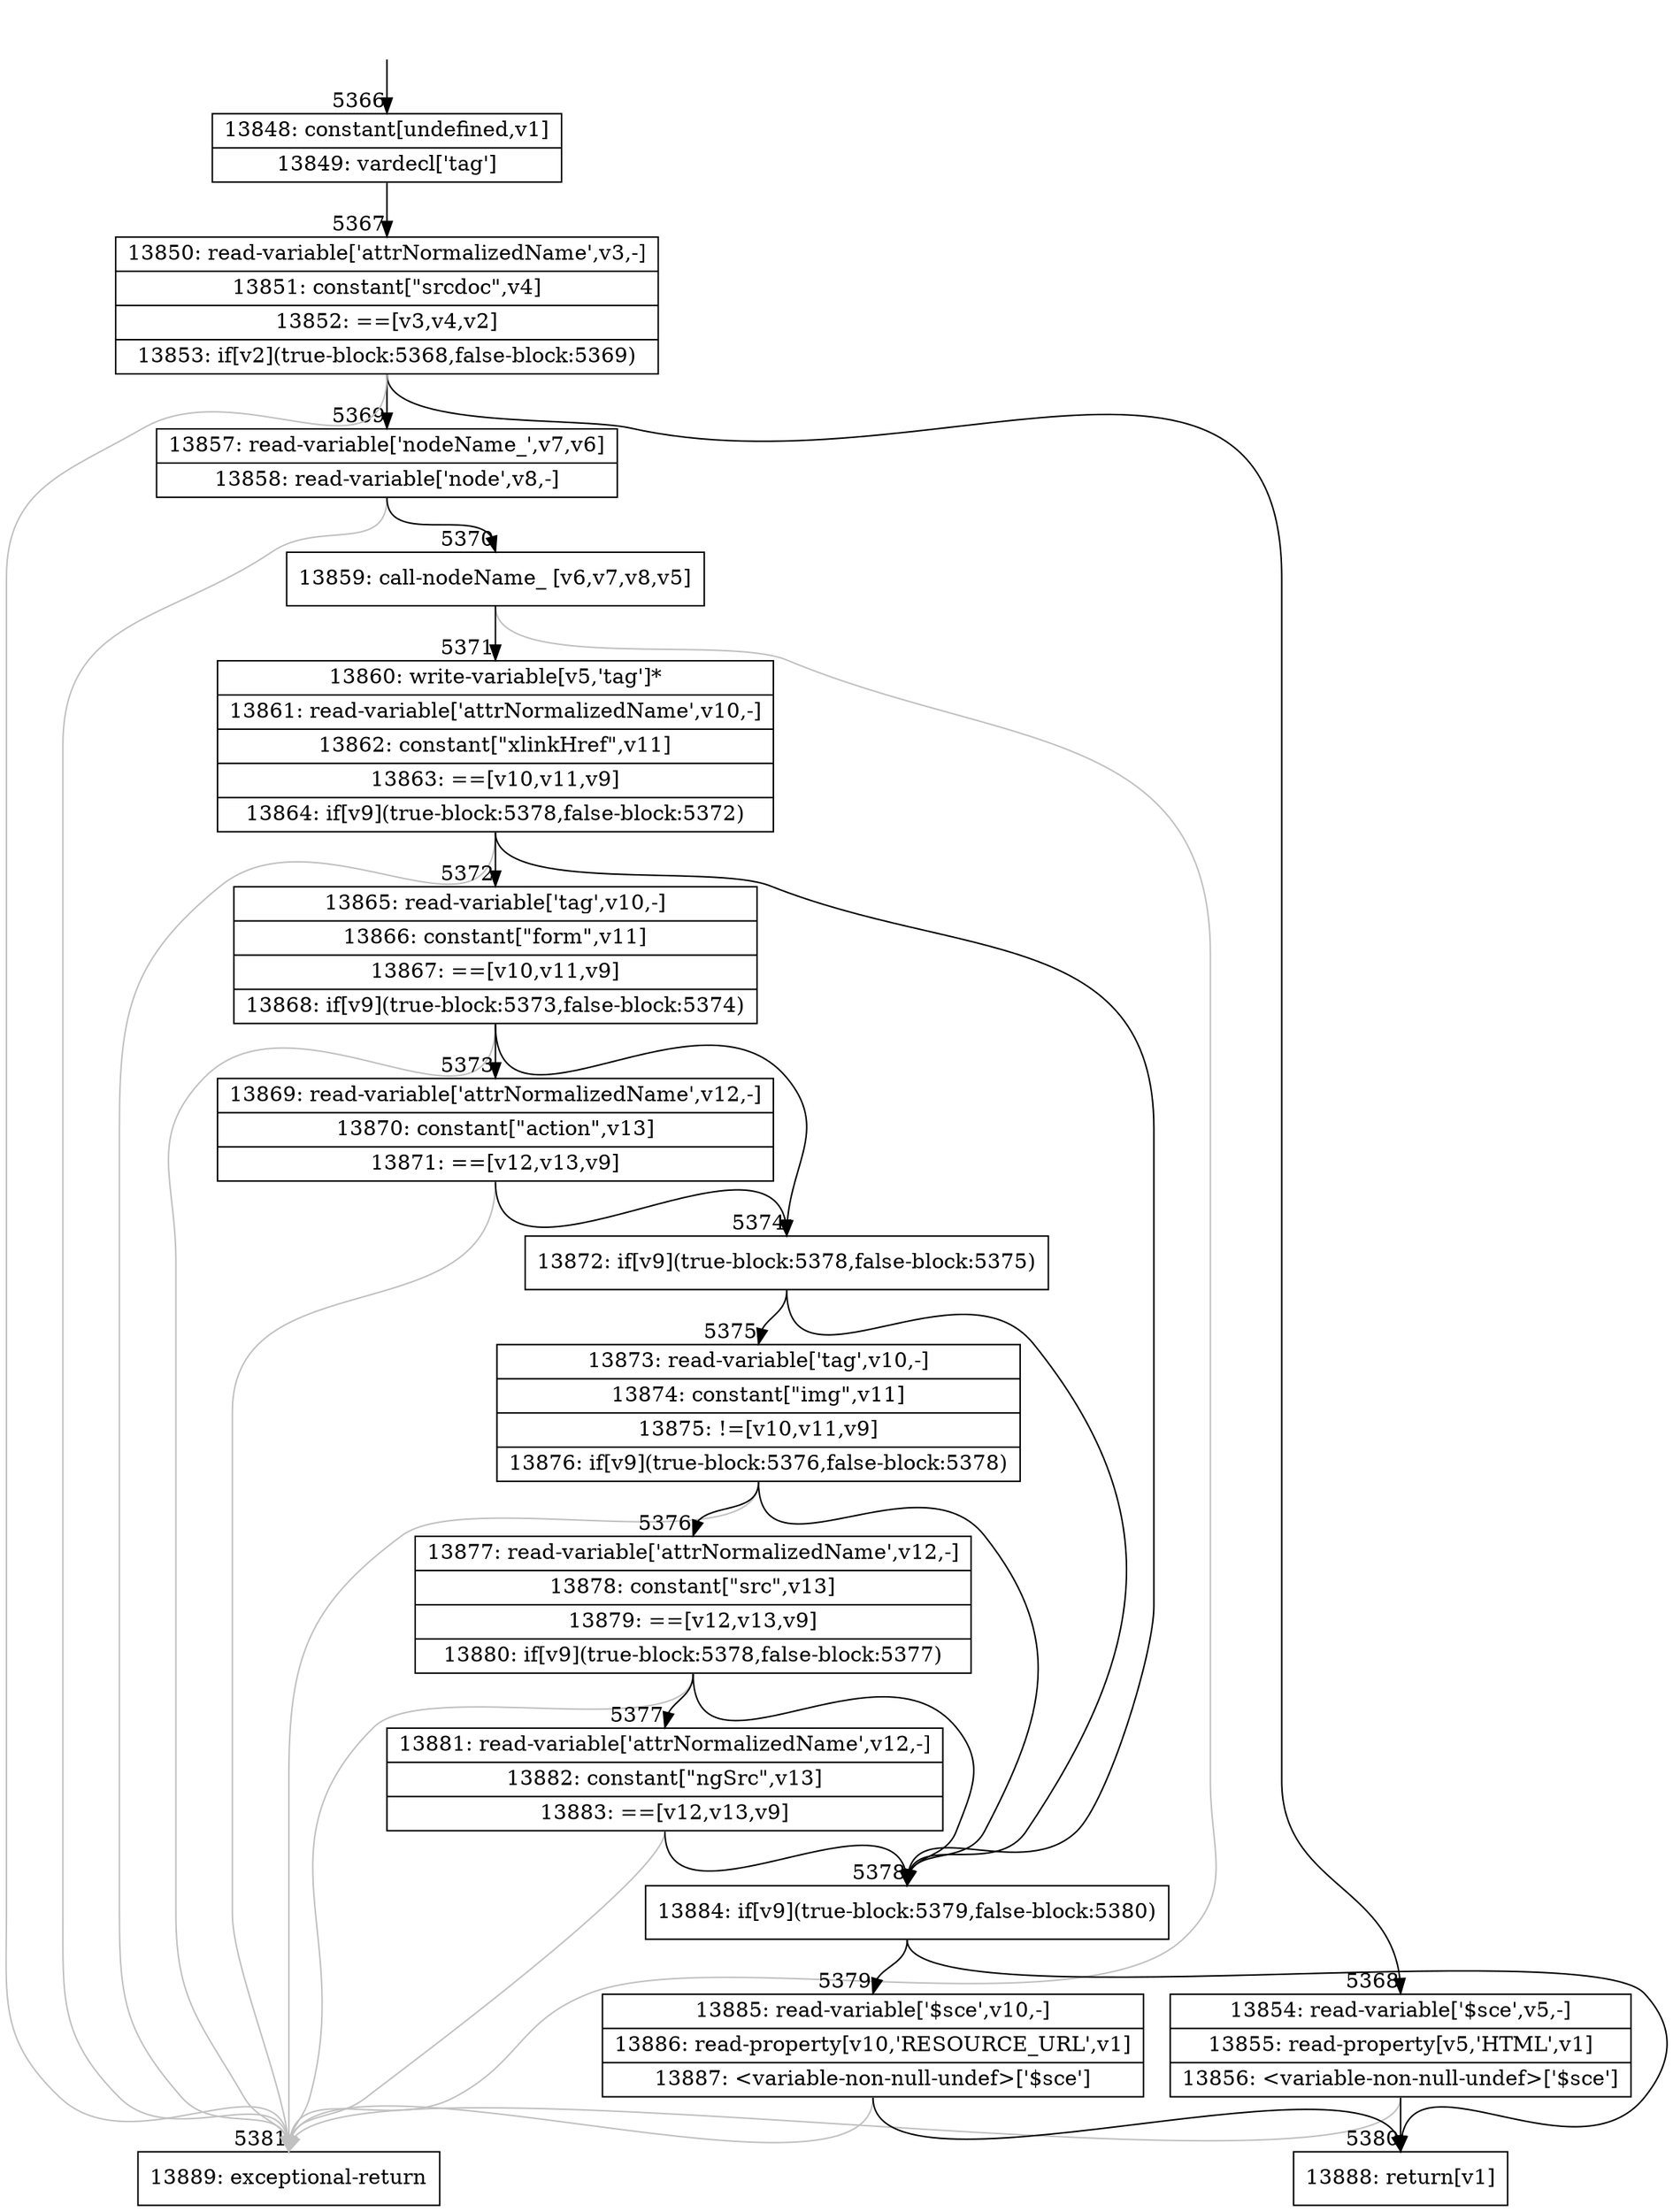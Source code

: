 digraph {
rankdir="TD"
BB_entry398[shape=none,label=""];
BB_entry398 -> BB5366 [tailport=s, headport=n, headlabel="    5366"]
BB5366 [shape=record label="{13848: constant[undefined,v1]|13849: vardecl['tag']}" ] 
BB5366 -> BB5367 [tailport=s, headport=n, headlabel="      5367"]
BB5367 [shape=record label="{13850: read-variable['attrNormalizedName',v3,-]|13851: constant[\"srcdoc\",v4]|13852: ==[v3,v4,v2]|13853: if[v2](true-block:5368,false-block:5369)}" ] 
BB5367 -> BB5368 [tailport=s, headport=n, headlabel="      5368"]
BB5367 -> BB5369 [tailport=s, headport=n, headlabel="      5369"]
BB5367 -> BB5381 [tailport=s, headport=n, color=gray, headlabel="      5381"]
BB5368 [shape=record label="{13854: read-variable['$sce',v5,-]|13855: read-property[v5,'HTML',v1]|13856: \<variable-non-null-undef\>['$sce']}" ] 
BB5368 -> BB5380 [tailport=s, headport=n, headlabel="      5380"]
BB5368 -> BB5381 [tailport=s, headport=n, color=gray]
BB5369 [shape=record label="{13857: read-variable['nodeName_',v7,v6]|13858: read-variable['node',v8,-]}" ] 
BB5369 -> BB5370 [tailport=s, headport=n, headlabel="      5370"]
BB5369 -> BB5381 [tailport=s, headport=n, color=gray]
BB5370 [shape=record label="{13859: call-nodeName_ [v6,v7,v8,v5]}" ] 
BB5370 -> BB5371 [tailport=s, headport=n, headlabel="      5371"]
BB5370 -> BB5381 [tailport=s, headport=n, color=gray]
BB5371 [shape=record label="{13860: write-variable[v5,'tag']*|13861: read-variable['attrNormalizedName',v10,-]|13862: constant[\"xlinkHref\",v11]|13863: ==[v10,v11,v9]|13864: if[v9](true-block:5378,false-block:5372)}" ] 
BB5371 -> BB5378 [tailport=s, headport=n, headlabel="      5378"]
BB5371 -> BB5372 [tailport=s, headport=n, headlabel="      5372"]
BB5371 -> BB5381 [tailport=s, headport=n, color=gray]
BB5372 [shape=record label="{13865: read-variable['tag',v10,-]|13866: constant[\"form\",v11]|13867: ==[v10,v11,v9]|13868: if[v9](true-block:5373,false-block:5374)}" ] 
BB5372 -> BB5374 [tailport=s, headport=n, headlabel="      5374"]
BB5372 -> BB5373 [tailport=s, headport=n, headlabel="      5373"]
BB5372 -> BB5381 [tailport=s, headport=n, color=gray]
BB5373 [shape=record label="{13869: read-variable['attrNormalizedName',v12,-]|13870: constant[\"action\",v13]|13871: ==[v12,v13,v9]}" ] 
BB5373 -> BB5374 [tailport=s, headport=n]
BB5373 -> BB5381 [tailport=s, headport=n, color=gray]
BB5374 [shape=record label="{13872: if[v9](true-block:5378,false-block:5375)}" ] 
BB5374 -> BB5378 [tailport=s, headport=n]
BB5374 -> BB5375 [tailport=s, headport=n, headlabel="      5375"]
BB5375 [shape=record label="{13873: read-variable['tag',v10,-]|13874: constant[\"img\",v11]|13875: !=[v10,v11,v9]|13876: if[v9](true-block:5376,false-block:5378)}" ] 
BB5375 -> BB5378 [tailport=s, headport=n]
BB5375 -> BB5376 [tailport=s, headport=n, headlabel="      5376"]
BB5375 -> BB5381 [tailport=s, headport=n, color=gray]
BB5376 [shape=record label="{13877: read-variable['attrNormalizedName',v12,-]|13878: constant[\"src\",v13]|13879: ==[v12,v13,v9]|13880: if[v9](true-block:5378,false-block:5377)}" ] 
BB5376 -> BB5378 [tailport=s, headport=n]
BB5376 -> BB5377 [tailport=s, headport=n, headlabel="      5377"]
BB5376 -> BB5381 [tailport=s, headport=n, color=gray]
BB5377 [shape=record label="{13881: read-variable['attrNormalizedName',v12,-]|13882: constant[\"ngSrc\",v13]|13883: ==[v12,v13,v9]}" ] 
BB5377 -> BB5378 [tailport=s, headport=n]
BB5377 -> BB5381 [tailport=s, headport=n, color=gray]
BB5378 [shape=record label="{13884: if[v9](true-block:5379,false-block:5380)}" ] 
BB5378 -> BB5379 [tailport=s, headport=n, headlabel="      5379"]
BB5378 -> BB5380 [tailport=s, headport=n]
BB5379 [shape=record label="{13885: read-variable['$sce',v10,-]|13886: read-property[v10,'RESOURCE_URL',v1]|13887: \<variable-non-null-undef\>['$sce']}" ] 
BB5379 -> BB5380 [tailport=s, headport=n]
BB5379 -> BB5381 [tailport=s, headport=n, color=gray]
BB5380 [shape=record label="{13888: return[v1]}" ] 
BB5381 [shape=record label="{13889: exceptional-return}" ] 
//#$~ 8484
}
